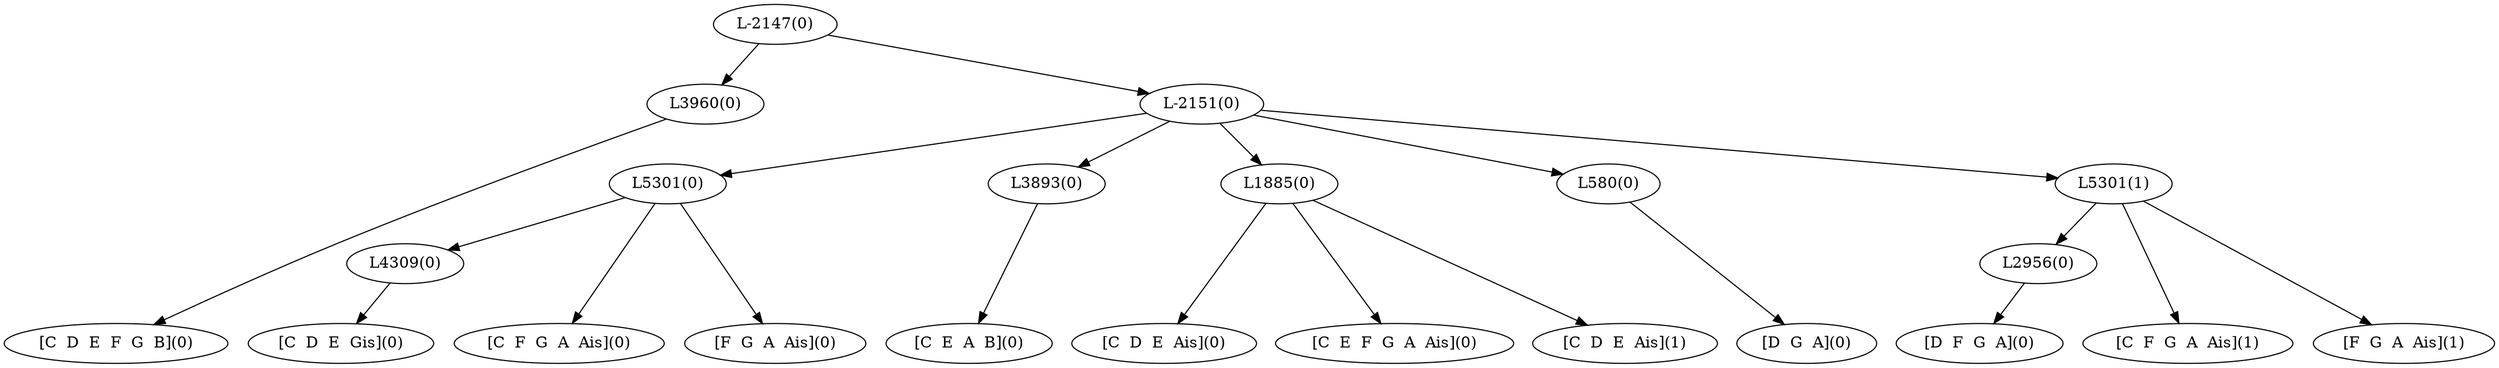 digraph sample{
"L3960(0)"->"[C  D  E  F  G  B](0)"
"L4309(0)"->"[C  D  E  Gis](0)"
"L5301(0)"->"[C  F  G  A  Ais](0)"
"L5301(0)"->"L4309(0)"
"L5301(0)"->"[F  G  A  Ais](0)"
"L3893(0)"->"[C  E  A  B](0)"
"L1885(0)"->"[C  D  E  Ais](0)"
"L1885(0)"->"[C  E  F  G  A  Ais](0)"
"L1885(0)"->"[C  D  E  Ais](1)"
"L580(0)"->"[D  G  A](0)"
"L2956(0)"->"[D  F  G  A](0)"
"L5301(1)"->"[C  F  G  A  Ais](1)"
"L5301(1)"->"L2956(0)"
"L5301(1)"->"[F  G  A  Ais](1)"
"L-2151(0)"->"L5301(0)"
"L-2151(0)"->"L3893(0)"
"L-2151(0)"->"L1885(0)"
"L-2151(0)"->"L580(0)"
"L-2151(0)"->"L5301(1)"
"L-2147(0)"->"L3960(0)"
"L-2147(0)"->"L-2151(0)"
{rank = min; "L-2147(0)"}
{rank = same; "L3960(0)"; "L-2151(0)";}
{rank = same; "L5301(0)"; "L3893(0)"; "L1885(0)"; "L580(0)"; "L5301(1)";}
{rank = same; "L4309(0)"; "L2956(0)";}
{rank = max; "[C  D  E  Ais](0)"; "[C  D  E  Ais](1)"; "[C  D  E  F  G  B](0)"; "[C  D  E  Gis](0)"; "[C  E  A  B](0)"; "[C  E  F  G  A  Ais](0)"; "[C  F  G  A  Ais](0)"; "[C  F  G  A  Ais](1)"; "[D  F  G  A](0)"; "[D  G  A](0)"; "[F  G  A  Ais](0)"; "[F  G  A  Ais](1)";}
}